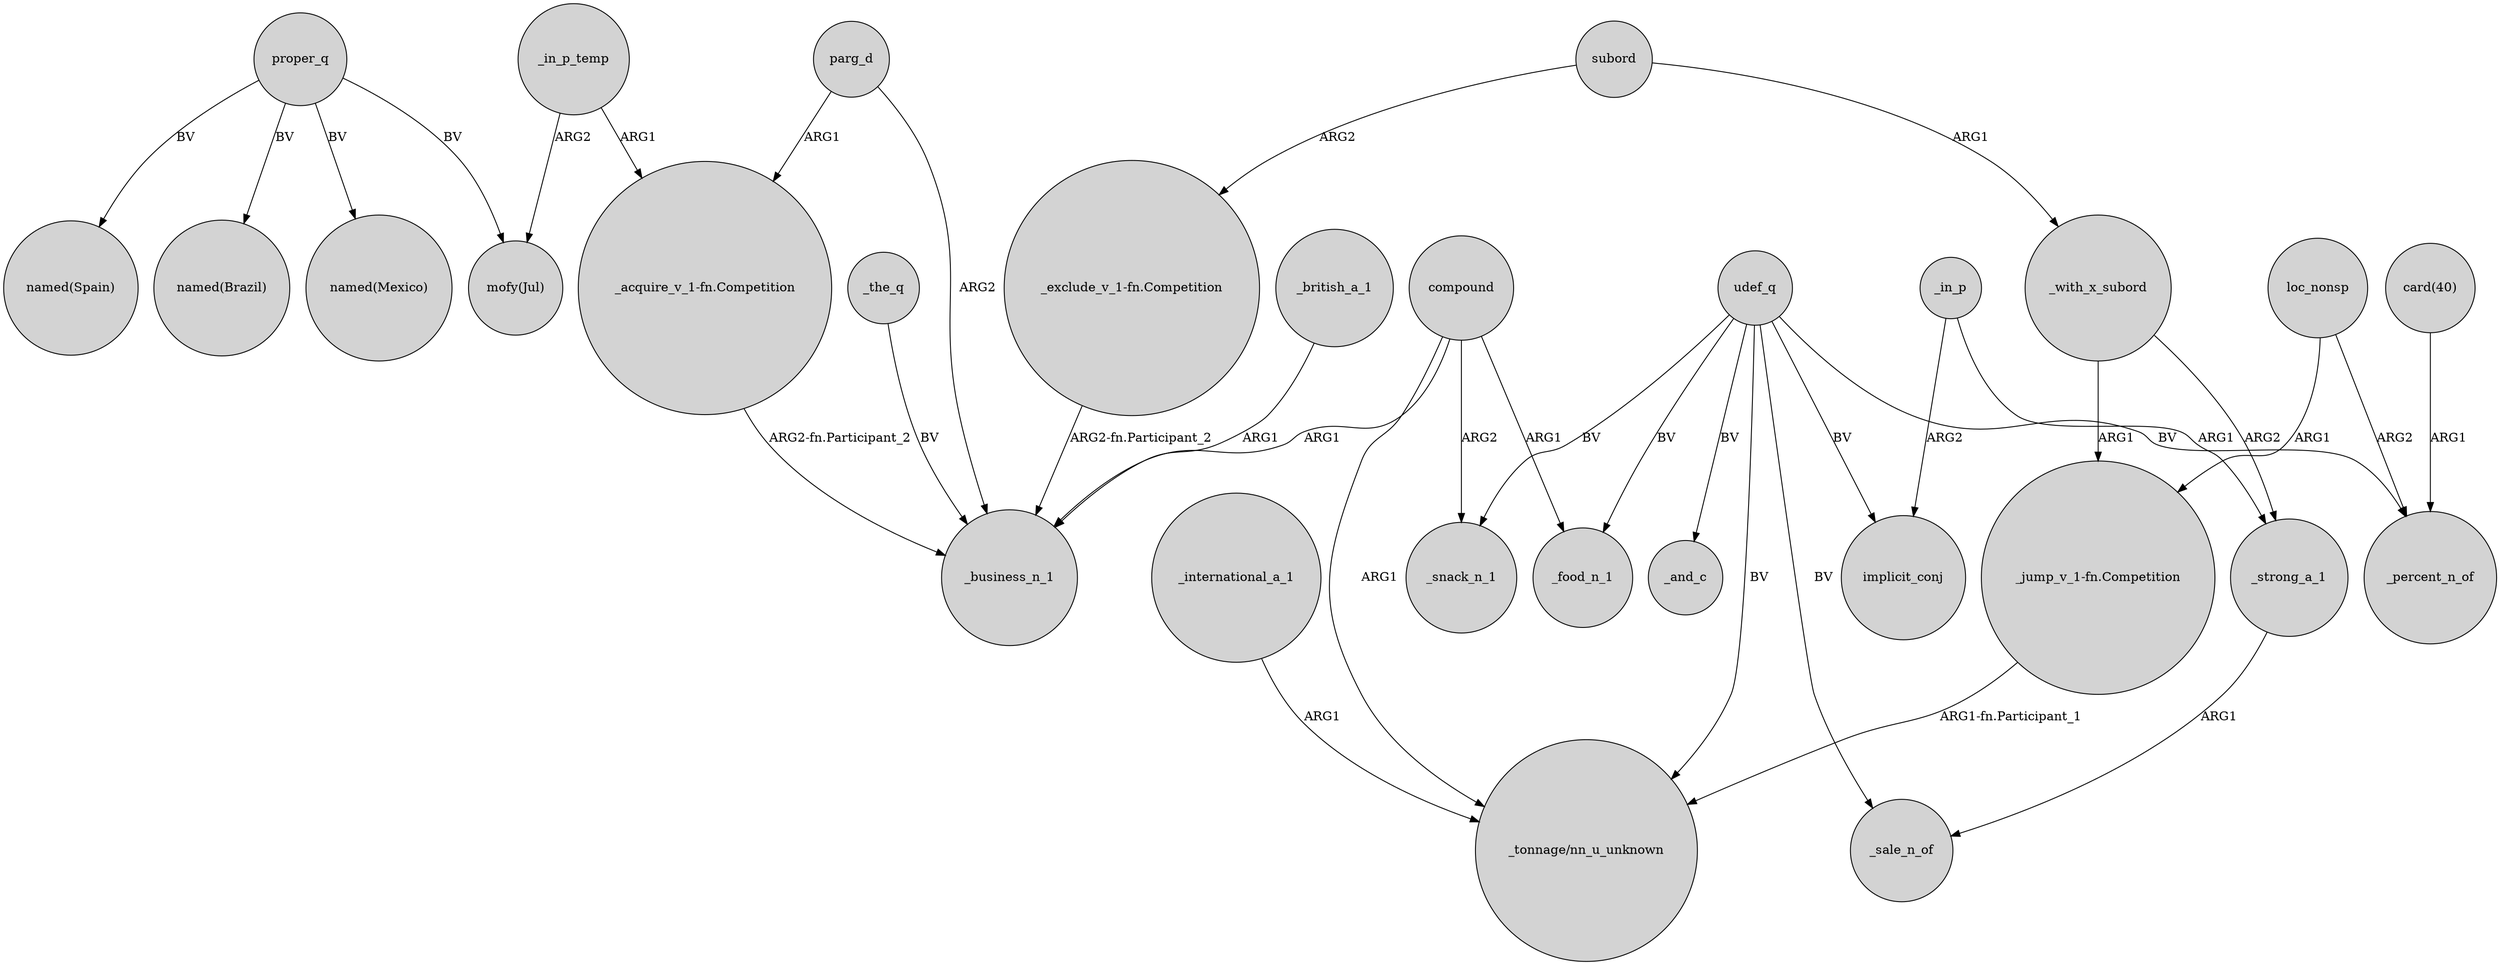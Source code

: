 digraph {
	node [shape=circle style=filled]
	_in_p_temp -> "mofy(Jul)" [label=ARG2]
	loc_nonsp -> "_jump_v_1-fn.Competition" [label=ARG1]
	udef_q -> _snack_n_1 [label=BV]
	_international_a_1 -> "_tonnage/nn_u_unknown" [label=ARG1]
	"_exclude_v_1-fn.Competition" -> _business_n_1 [label="ARG2-fn.Participant_2"]
	_in_p_temp -> "_acquire_v_1-fn.Competition" [label=ARG1]
	_in_p -> implicit_conj [label=ARG2]
	_the_q -> _business_n_1 [label=BV]
	udef_q -> "_tonnage/nn_u_unknown" [label=BV]
	proper_q -> "named(Mexico)" [label=BV]
	"card(40)" -> _percent_n_of [label=ARG1]
	compound -> _snack_n_1 [label=ARG2]
	parg_d -> _business_n_1 [label=ARG2]
	udef_q -> _sale_n_of [label=BV]
	udef_q -> _and_c [label=BV]
	proper_q -> "named(Spain)" [label=BV]
	"_jump_v_1-fn.Competition" -> "_tonnage/nn_u_unknown" [label="ARG1-fn.Participant_1"]
	udef_q -> _percent_n_of [label=BV]
	udef_q -> _food_n_1 [label=BV]
	compound -> "_tonnage/nn_u_unknown" [label=ARG1]
	"_acquire_v_1-fn.Competition" -> _business_n_1 [label="ARG2-fn.Participant_2"]
	_in_p -> _strong_a_1 [label=ARG1]
	proper_q -> "named(Brazil)" [label=BV]
	_with_x_subord -> "_jump_v_1-fn.Competition" [label=ARG1]
	parg_d -> "_acquire_v_1-fn.Competition" [label=ARG1]
	proper_q -> "mofy(Jul)" [label=BV]
	compound -> _business_n_1 [label=ARG1]
	compound -> _food_n_1 [label=ARG1]
	_strong_a_1 -> _sale_n_of [label=ARG1]
	subord -> _with_x_subord [label=ARG1]
	_british_a_1 -> _business_n_1 [label=ARG1]
	_with_x_subord -> _strong_a_1 [label=ARG2]
	udef_q -> implicit_conj [label=BV]
	subord -> "_exclude_v_1-fn.Competition" [label=ARG2]
	loc_nonsp -> _percent_n_of [label=ARG2]
}
